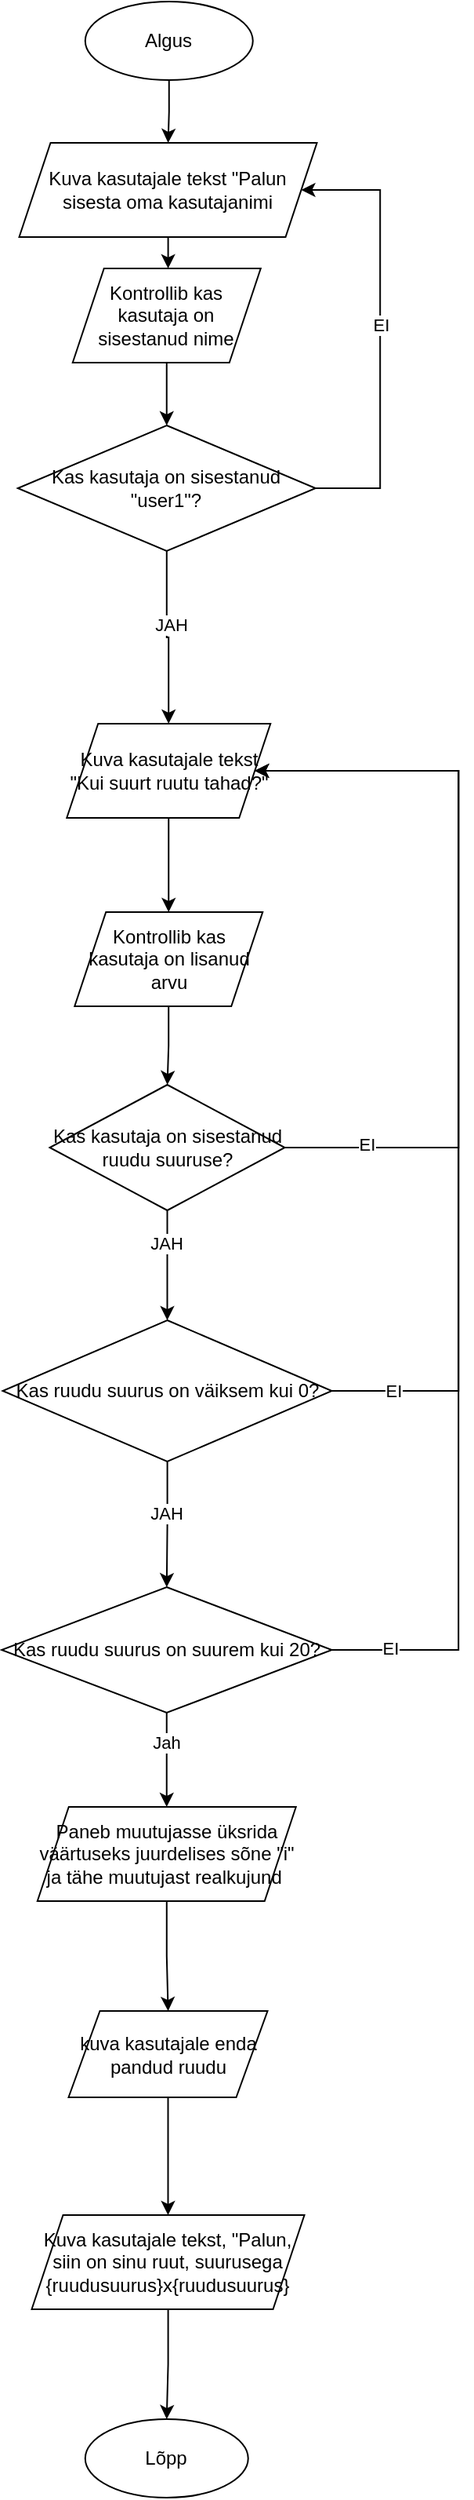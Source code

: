 <mxfile version="28.2.5">
  <diagram name="Leht-1" id="vH24ZEa6DNyLpfkFbd8m">
    <mxGraphModel dx="784" dy="1192" grid="1" gridSize="10" guides="1" tooltips="1" connect="1" arrows="1" fold="1" page="1" pageScale="1" pageWidth="827" pageHeight="1169" math="0" shadow="0">
      <root>
        <mxCell id="0" />
        <mxCell id="1" parent="0" />
        <mxCell id="w39DPBItygokR62jr-Fx-3" value="" style="edgeStyle=orthogonalEdgeStyle;rounded=0;orthogonalLoop=1;jettySize=auto;html=1;" edge="1" parent="1" source="w39DPBItygokR62jr-Fx-1" target="w39DPBItygokR62jr-Fx-2">
          <mxGeometry relative="1" as="geometry" />
        </mxCell>
        <mxCell id="w39DPBItygokR62jr-Fx-8" value="JAH" style="edgeLabel;html=1;align=center;verticalAlign=middle;resizable=0;points=[];" vertex="1" connectable="0" parent="w39DPBItygokR62jr-Fx-3">
          <mxGeometry x="-0.192" y="-1" relative="1" as="geometry">
            <mxPoint as="offset" />
          </mxGeometry>
        </mxCell>
        <mxCell id="w39DPBItygokR62jr-Fx-63" style="edgeStyle=orthogonalEdgeStyle;rounded=0;orthogonalLoop=1;jettySize=auto;html=1;entryX=1;entryY=0.5;entryDx=0;entryDy=0;" edge="1" parent="1" source="w39DPBItygokR62jr-Fx-1" target="w39DPBItygokR62jr-Fx-25">
          <mxGeometry relative="1" as="geometry">
            <Array as="points">
              <mxPoint x="581.62" y="885" />
              <mxPoint x="581.62" y="490" />
            </Array>
          </mxGeometry>
        </mxCell>
        <mxCell id="w39DPBItygokR62jr-Fx-64" value="EI" style="edgeLabel;html=1;align=center;verticalAlign=middle;resizable=0;points=[];" vertex="1" connectable="0" parent="w39DPBItygokR62jr-Fx-63">
          <mxGeometry x="-0.872" relative="1" as="geometry">
            <mxPoint as="offset" />
          </mxGeometry>
        </mxCell>
        <mxCell id="w39DPBItygokR62jr-Fx-1" value="Kas ruudu suurus on väiksem kui 0?" style="rhombus;whiteSpace=wrap;html=1;" vertex="1" parent="1">
          <mxGeometry x="290.75" y="840" width="210" height="90" as="geometry" />
        </mxCell>
        <mxCell id="w39DPBItygokR62jr-Fx-48" value="" style="edgeStyle=orthogonalEdgeStyle;rounded=0;orthogonalLoop=1;jettySize=auto;html=1;" edge="1" parent="1" source="w39DPBItygokR62jr-Fx-2" target="w39DPBItygokR62jr-Fx-47">
          <mxGeometry relative="1" as="geometry" />
        </mxCell>
        <mxCell id="w39DPBItygokR62jr-Fx-49" value="Jah" style="edgeLabel;html=1;align=center;verticalAlign=middle;resizable=0;points=[];" vertex="1" connectable="0" parent="w39DPBItygokR62jr-Fx-48">
          <mxGeometry x="-0.369" y="-1" relative="1" as="geometry">
            <mxPoint as="offset" />
          </mxGeometry>
        </mxCell>
        <mxCell id="w39DPBItygokR62jr-Fx-62" style="edgeStyle=orthogonalEdgeStyle;rounded=0;orthogonalLoop=1;jettySize=auto;html=1;entryX=1;entryY=0.5;entryDx=0;entryDy=0;" edge="1" parent="1" source="w39DPBItygokR62jr-Fx-2" target="w39DPBItygokR62jr-Fx-25">
          <mxGeometry relative="1" as="geometry">
            <mxPoint x="591.62" y="480" as="targetPoint" />
            <Array as="points">
              <mxPoint x="581.62" y="1050" />
              <mxPoint x="581.62" y="490" />
            </Array>
          </mxGeometry>
        </mxCell>
        <mxCell id="w39DPBItygokR62jr-Fx-65" value="EI" style="edgeLabel;html=1;align=center;verticalAlign=middle;resizable=0;points=[];" vertex="1" connectable="0" parent="w39DPBItygokR62jr-Fx-62">
          <mxGeometry x="-0.904" y="1" relative="1" as="geometry">
            <mxPoint as="offset" />
          </mxGeometry>
        </mxCell>
        <mxCell id="w39DPBItygokR62jr-Fx-2" value="Kas ruudu suurus on suurem kui 20?" style="rhombus;whiteSpace=wrap;html=1;" vertex="1" parent="1">
          <mxGeometry x="290" y="1010" width="210.75" height="80" as="geometry" />
        </mxCell>
        <mxCell id="w39DPBItygokR62jr-Fx-41" value="" style="edgeStyle=orthogonalEdgeStyle;rounded=0;orthogonalLoop=1;jettySize=auto;html=1;" edge="1" parent="1" source="w39DPBItygokR62jr-Fx-10" target="w39DPBItygokR62jr-Fx-33">
          <mxGeometry relative="1" as="geometry" />
        </mxCell>
        <mxCell id="w39DPBItygokR62jr-Fx-10" value="kuva kasutajale enda pandud ruudu" style="shape=parallelogram;perimeter=parallelogramPerimeter;whiteSpace=wrap;html=1;fixedSize=1;" vertex="1" parent="1">
          <mxGeometry x="332.75" y="1280" width="127" height="55" as="geometry" />
        </mxCell>
        <mxCell id="w39DPBItygokR62jr-Fx-55" value="" style="edgeStyle=orthogonalEdgeStyle;rounded=0;orthogonalLoop=1;jettySize=auto;html=1;" edge="1" parent="1" source="w39DPBItygokR62jr-Fx-12" target="w39DPBItygokR62jr-Fx-19">
          <mxGeometry relative="1" as="geometry" />
        </mxCell>
        <mxCell id="w39DPBItygokR62jr-Fx-12" value="Algus" style="ellipse;whiteSpace=wrap;html=1;" vertex="1" parent="1">
          <mxGeometry x="343.38" width="107" height="50" as="geometry" />
        </mxCell>
        <mxCell id="w39DPBItygokR62jr-Fx-59" value="" style="edgeStyle=orthogonalEdgeStyle;rounded=0;orthogonalLoop=1;jettySize=auto;html=1;" edge="1" parent="1" source="w39DPBItygokR62jr-Fx-19" target="w39DPBItygokR62jr-Fx-58">
          <mxGeometry relative="1" as="geometry" />
        </mxCell>
        <mxCell id="w39DPBItygokR62jr-Fx-19" value="Kuva kasutajale tekst &quot;Palun sisesta oma kasutajanimi" style="shape=parallelogram;perimeter=parallelogramPerimeter;whiteSpace=wrap;html=1;fixedSize=1;" vertex="1" parent="1">
          <mxGeometry x="301.25" y="90" width="190" height="60" as="geometry" />
        </mxCell>
        <mxCell id="w39DPBItygokR62jr-Fx-26" value="" style="edgeStyle=orthogonalEdgeStyle;rounded=0;orthogonalLoop=1;jettySize=auto;html=1;" edge="1" parent="1" source="w39DPBItygokR62jr-Fx-21" target="w39DPBItygokR62jr-Fx-25">
          <mxGeometry relative="1" as="geometry" />
        </mxCell>
        <mxCell id="w39DPBItygokR62jr-Fx-27" value="JAH" style="edgeLabel;html=1;align=center;verticalAlign=middle;resizable=0;points=[];" vertex="1" connectable="0" parent="w39DPBItygokR62jr-Fx-26">
          <mxGeometry x="-0.156" y="2" relative="1" as="geometry">
            <mxPoint as="offset" />
          </mxGeometry>
        </mxCell>
        <mxCell id="w39DPBItygokR62jr-Fx-56" style="edgeStyle=orthogonalEdgeStyle;rounded=0;orthogonalLoop=1;jettySize=auto;html=1;entryX=1;entryY=0.5;entryDx=0;entryDy=0;" edge="1" parent="1" source="w39DPBItygokR62jr-Fx-21" target="w39DPBItygokR62jr-Fx-19">
          <mxGeometry relative="1" as="geometry">
            <Array as="points">
              <mxPoint x="531.62" y="310" />
              <mxPoint x="531.62" y="120" />
            </Array>
          </mxGeometry>
        </mxCell>
        <mxCell id="w39DPBItygokR62jr-Fx-57" value="EI" style="edgeLabel;html=1;align=center;verticalAlign=middle;resizable=0;points=[];" vertex="1" connectable="0" parent="w39DPBItygokR62jr-Fx-56">
          <mxGeometry x="0.032" relative="1" as="geometry">
            <mxPoint as="offset" />
          </mxGeometry>
        </mxCell>
        <mxCell id="w39DPBItygokR62jr-Fx-21" value="Kas kasutaja on sisestanud &quot;user1&quot;?" style="rhombus;whiteSpace=wrap;html=1;" vertex="1" parent="1">
          <mxGeometry x="300.38" y="270" width="190" height="80" as="geometry" />
        </mxCell>
        <mxCell id="w39DPBItygokR62jr-Fx-53" value="" style="edgeStyle=orthogonalEdgeStyle;rounded=0;orthogonalLoop=1;jettySize=auto;html=1;" edge="1" parent="1" source="w39DPBItygokR62jr-Fx-25" target="w39DPBItygokR62jr-Fx-52">
          <mxGeometry relative="1" as="geometry" />
        </mxCell>
        <mxCell id="w39DPBItygokR62jr-Fx-25" value="Kuva kasutajale tekst &quot;Kui suurt ruutu tahad?&quot;" style="shape=parallelogram;perimeter=parallelogramPerimeter;whiteSpace=wrap;html=1;fixedSize=1;" vertex="1" parent="1">
          <mxGeometry x="331.62" y="460" width="130" height="60" as="geometry" />
        </mxCell>
        <mxCell id="w39DPBItygokR62jr-Fx-31" style="edgeStyle=orthogonalEdgeStyle;rounded=0;orthogonalLoop=1;jettySize=auto;html=1;exitX=0.5;exitY=1;exitDx=0;exitDy=0;" edge="1" parent="1" source="w39DPBItygokR62jr-Fx-29" target="w39DPBItygokR62jr-Fx-1">
          <mxGeometry relative="1" as="geometry" />
        </mxCell>
        <mxCell id="w39DPBItygokR62jr-Fx-32" value="JAH" style="edgeLabel;html=1;align=center;verticalAlign=middle;resizable=0;points=[];" vertex="1" connectable="0" parent="w39DPBItygokR62jr-Fx-31">
          <mxGeometry x="-0.4" y="-1" relative="1" as="geometry">
            <mxPoint as="offset" />
          </mxGeometry>
        </mxCell>
        <mxCell id="w39DPBItygokR62jr-Fx-66" style="edgeStyle=orthogonalEdgeStyle;rounded=0;orthogonalLoop=1;jettySize=auto;html=1;entryX=1;entryY=0.5;entryDx=0;entryDy=0;" edge="1" parent="1" source="w39DPBItygokR62jr-Fx-29" target="w39DPBItygokR62jr-Fx-25">
          <mxGeometry relative="1" as="geometry">
            <Array as="points">
              <mxPoint x="581.62" y="730" />
              <mxPoint x="581.62" y="490" />
            </Array>
          </mxGeometry>
        </mxCell>
        <mxCell id="w39DPBItygokR62jr-Fx-67" value="EI" style="edgeLabel;html=1;align=center;verticalAlign=middle;resizable=0;points=[];" vertex="1" connectable="0" parent="w39DPBItygokR62jr-Fx-66">
          <mxGeometry x="-0.784" y="2" relative="1" as="geometry">
            <mxPoint as="offset" />
          </mxGeometry>
        </mxCell>
        <mxCell id="w39DPBItygokR62jr-Fx-29" value="Kas kasutaja on sisestanud ruudu suuruse?" style="rhombus;whiteSpace=wrap;html=1;" vertex="1" parent="1">
          <mxGeometry x="320.75" y="690" width="150" height="80" as="geometry" />
        </mxCell>
        <mxCell id="w39DPBItygokR62jr-Fx-35" value="" style="edgeStyle=orthogonalEdgeStyle;rounded=0;orthogonalLoop=1;jettySize=auto;html=1;" edge="1" parent="1" source="w39DPBItygokR62jr-Fx-33" target="w39DPBItygokR62jr-Fx-34">
          <mxGeometry relative="1" as="geometry" />
        </mxCell>
        <mxCell id="w39DPBItygokR62jr-Fx-33" value="Kuva kasutajale tekst, &quot;Palun, siin on sinu ruut, suurusega {ruudusuurus}x{ruudusuurus}" style="shape=parallelogram;perimeter=parallelogramPerimeter;whiteSpace=wrap;html=1;fixedSize=1;" vertex="1" parent="1">
          <mxGeometry x="309.25" y="1410" width="174" height="60" as="geometry" />
        </mxCell>
        <mxCell id="w39DPBItygokR62jr-Fx-34" value="Lõpp" style="ellipse;whiteSpace=wrap;html=1;" vertex="1" parent="1">
          <mxGeometry x="343.38" y="1540" width="104" height="50" as="geometry" />
        </mxCell>
        <mxCell id="w39DPBItygokR62jr-Fx-61" value="" style="edgeStyle=orthogonalEdgeStyle;rounded=0;orthogonalLoop=1;jettySize=auto;html=1;" edge="1" parent="1" source="w39DPBItygokR62jr-Fx-47" target="w39DPBItygokR62jr-Fx-10">
          <mxGeometry relative="1" as="geometry" />
        </mxCell>
        <mxCell id="w39DPBItygokR62jr-Fx-47" value="Paneb muutujasse üksrida väärtuseks juurdelises sõne &quot;i&quot; ja tähe muutujast realkujund&amp;nbsp;" style="shape=parallelogram;perimeter=parallelogramPerimeter;whiteSpace=wrap;html=1;fixedSize=1;" vertex="1" parent="1">
          <mxGeometry x="312.88" y="1150" width="165" height="60" as="geometry" />
        </mxCell>
        <mxCell id="w39DPBItygokR62jr-Fx-54" value="" style="edgeStyle=orthogonalEdgeStyle;rounded=0;orthogonalLoop=1;jettySize=auto;html=1;" edge="1" parent="1" source="w39DPBItygokR62jr-Fx-52" target="w39DPBItygokR62jr-Fx-29">
          <mxGeometry relative="1" as="geometry" />
        </mxCell>
        <mxCell id="w39DPBItygokR62jr-Fx-52" value="Kontrollib kas kasutaja on lisanud arvu" style="shape=parallelogram;perimeter=parallelogramPerimeter;whiteSpace=wrap;html=1;fixedSize=1;" vertex="1" parent="1">
          <mxGeometry x="336.62" y="580" width="120" height="60" as="geometry" />
        </mxCell>
        <mxCell id="w39DPBItygokR62jr-Fx-60" value="" style="edgeStyle=orthogonalEdgeStyle;rounded=0;orthogonalLoop=1;jettySize=auto;html=1;" edge="1" parent="1" source="w39DPBItygokR62jr-Fx-58" target="w39DPBItygokR62jr-Fx-21">
          <mxGeometry relative="1" as="geometry" />
        </mxCell>
        <mxCell id="w39DPBItygokR62jr-Fx-58" value="Kontrollib kas kasutaja on sisestanud nime" style="shape=parallelogram;perimeter=parallelogramPerimeter;whiteSpace=wrap;html=1;fixedSize=1;" vertex="1" parent="1">
          <mxGeometry x="335.38" y="170" width="120" height="60" as="geometry" />
        </mxCell>
      </root>
    </mxGraphModel>
  </diagram>
</mxfile>
